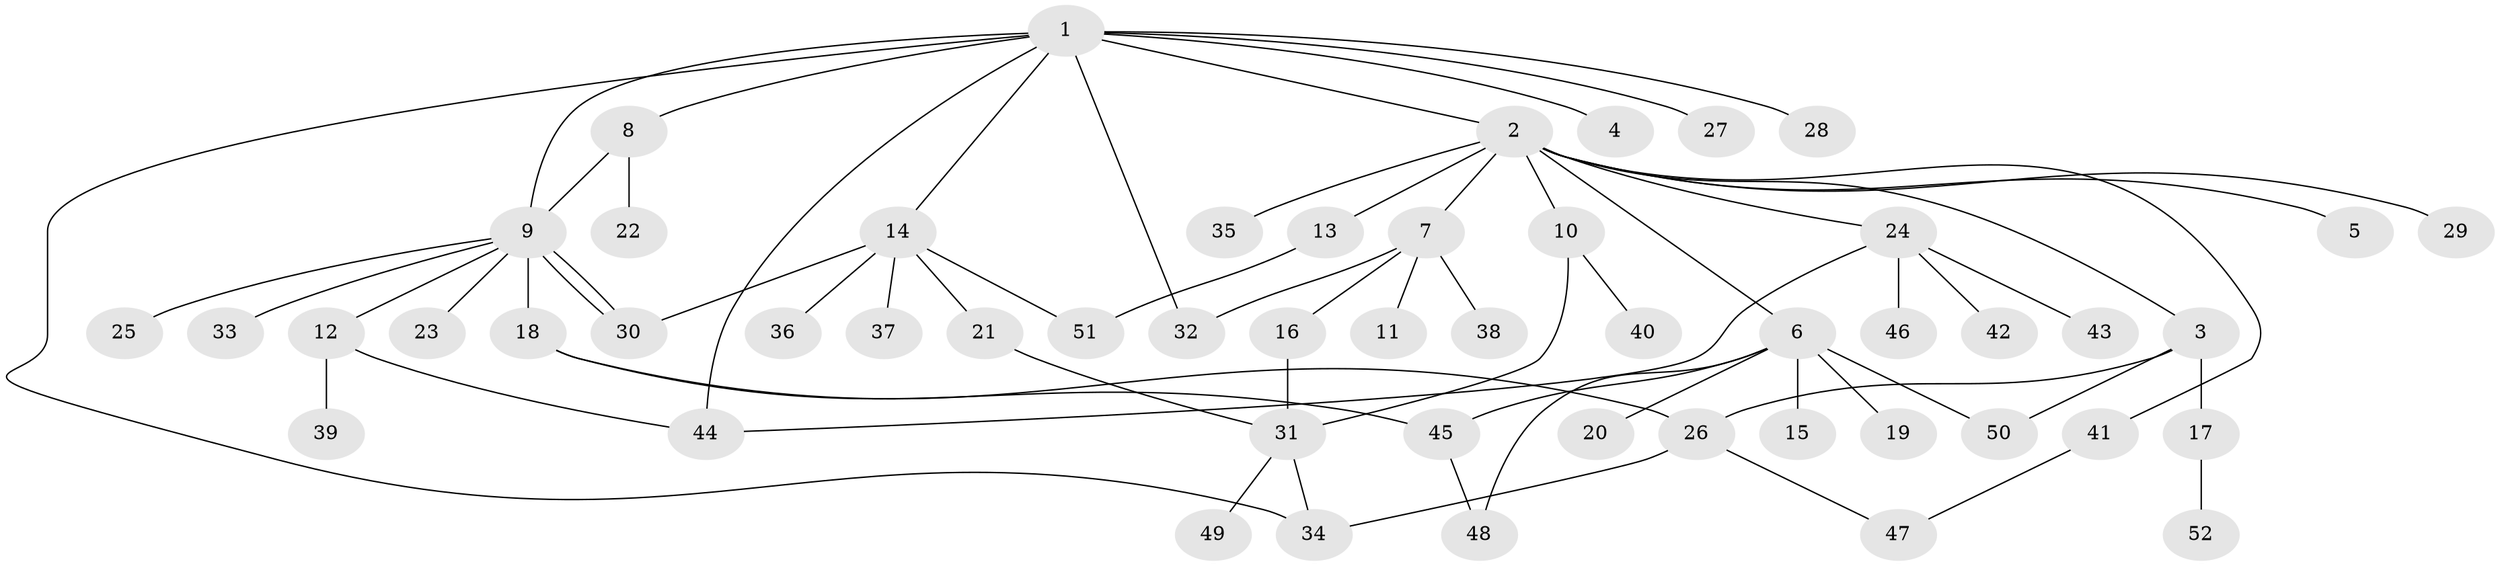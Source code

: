 // coarse degree distribution, {11: 0.02702702702702703, 15: 0.02702702702702703, 3: 0.05405405405405406, 1: 0.5135135135135135, 4: 0.08108108108108109, 2: 0.1891891891891892, 7: 0.02702702702702703, 6: 0.02702702702702703, 5: 0.05405405405405406}
// Generated by graph-tools (version 1.1) at 2025/23/03/03/25 07:23:54]
// undirected, 52 vertices, 67 edges
graph export_dot {
graph [start="1"]
  node [color=gray90,style=filled];
  1;
  2;
  3;
  4;
  5;
  6;
  7;
  8;
  9;
  10;
  11;
  12;
  13;
  14;
  15;
  16;
  17;
  18;
  19;
  20;
  21;
  22;
  23;
  24;
  25;
  26;
  27;
  28;
  29;
  30;
  31;
  32;
  33;
  34;
  35;
  36;
  37;
  38;
  39;
  40;
  41;
  42;
  43;
  44;
  45;
  46;
  47;
  48;
  49;
  50;
  51;
  52;
  1 -- 2;
  1 -- 4;
  1 -- 8;
  1 -- 9;
  1 -- 14;
  1 -- 27;
  1 -- 28;
  1 -- 32;
  1 -- 34;
  1 -- 44;
  2 -- 3;
  2 -- 5;
  2 -- 6;
  2 -- 7;
  2 -- 10;
  2 -- 13;
  2 -- 24;
  2 -- 29;
  2 -- 35;
  2 -- 41;
  3 -- 17;
  3 -- 26;
  3 -- 50;
  6 -- 15;
  6 -- 19;
  6 -- 20;
  6 -- 45;
  6 -- 48;
  6 -- 50;
  7 -- 11;
  7 -- 16;
  7 -- 32;
  7 -- 38;
  8 -- 9;
  8 -- 22;
  9 -- 12;
  9 -- 18;
  9 -- 23;
  9 -- 25;
  9 -- 30;
  9 -- 30;
  9 -- 33;
  10 -- 31;
  10 -- 40;
  12 -- 39;
  12 -- 44;
  13 -- 51;
  14 -- 21;
  14 -- 30;
  14 -- 36;
  14 -- 37;
  14 -- 51;
  16 -- 31;
  17 -- 52;
  18 -- 26;
  18 -- 45;
  21 -- 31;
  24 -- 42;
  24 -- 43;
  24 -- 44;
  24 -- 46;
  26 -- 34;
  26 -- 47;
  31 -- 34;
  31 -- 49;
  41 -- 47;
  45 -- 48;
}
